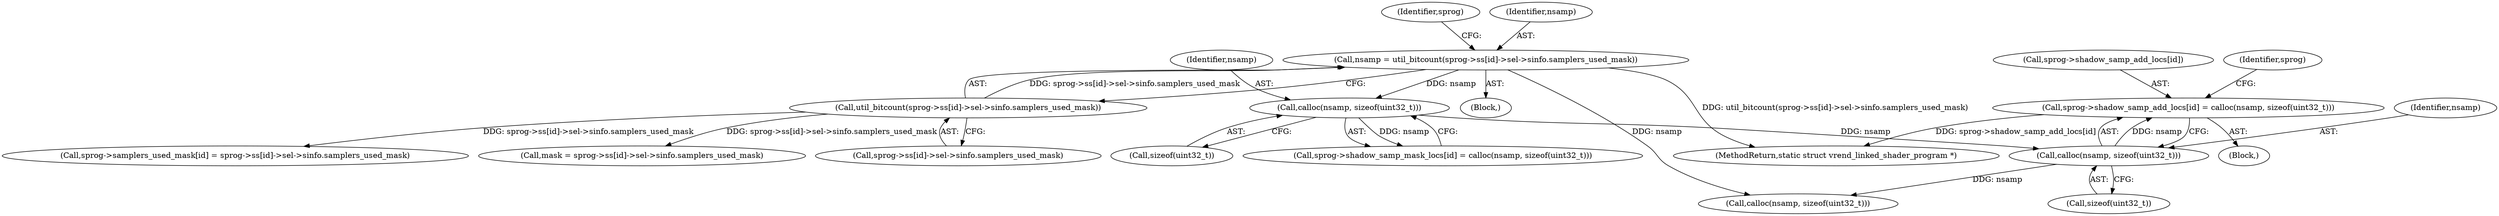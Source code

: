 digraph "0_virglrenderer_a2f12a1b0f95b13b6f8dc3d05d7b74b4386394e4@API" {
"1000626" [label="(Call,sprog->shadow_samp_add_locs[id] = calloc(nsamp, sizeof(uint32_t)))"];
"1000632" [label="(Call,calloc(nsamp, sizeof(uint32_t)))"];
"1000622" [label="(Call,calloc(nsamp, sizeof(uint32_t)))"];
"1000571" [label="(Call,nsamp = util_bitcount(sprog->ss[id]->sel->sinfo.samplers_used_mask))"];
"1000573" [label="(Call,util_bitcount(sprog->ss[id]->sel->sinfo.samplers_used_mask))"];
"1000622" [label="(Call,calloc(nsamp, sizeof(uint32_t)))"];
"1000616" [label="(Call,sprog->shadow_samp_mask_locs[id] = calloc(nsamp, sizeof(uint32_t)))"];
"1000589" [label="(Identifier,sprog)"];
"1000572" [label="(Identifier,nsamp)"];
"1000574" [label="(Call,sprog->ss[id]->sel->sinfo.samplers_used_mask)"];
"1000627" [label="(Call,sprog->shadow_samp_add_locs[id])"];
"1000555" [label="(Block,)"];
"1000634" [label="(Call,sizeof(uint32_t))"];
"1000657" [label="(Call,calloc(nsamp, sizeof(uint32_t)))"];
"1000633" [label="(Identifier,nsamp)"];
"1000784" [label="(Call,sprog->samplers_used_mask[id] = sprog->ss[id]->sel->sinfo.samplers_used_mask)"];
"1000624" [label="(Call,sizeof(uint32_t))"];
"1001107" [label="(MethodReturn,static struct vrend_linked_shader_program *)"];
"1000571" [label="(Call,nsamp = util_bitcount(sprog->ss[id]->sel->sinfo.samplers_used_mask))"];
"1000626" [label="(Call,sprog->shadow_samp_add_locs[id] = calloc(nsamp, sizeof(uint32_t)))"];
"1000557" [label="(Call,mask = sprog->ss[id]->sel->sinfo.samplers_used_mask)"];
"1000654" [label="(Identifier,sprog)"];
"1000632" [label="(Call,calloc(nsamp, sizeof(uint32_t)))"];
"1000623" [label="(Identifier,nsamp)"];
"1000615" [label="(Block,)"];
"1000573" [label="(Call,util_bitcount(sprog->ss[id]->sel->sinfo.samplers_used_mask))"];
"1000626" -> "1000615"  [label="AST: "];
"1000626" -> "1000632"  [label="CFG: "];
"1000627" -> "1000626"  [label="AST: "];
"1000632" -> "1000626"  [label="AST: "];
"1000654" -> "1000626"  [label="CFG: "];
"1000626" -> "1001107"  [label="DDG: sprog->shadow_samp_add_locs[id]"];
"1000632" -> "1000626"  [label="DDG: nsamp"];
"1000632" -> "1000634"  [label="CFG: "];
"1000633" -> "1000632"  [label="AST: "];
"1000634" -> "1000632"  [label="AST: "];
"1000622" -> "1000632"  [label="DDG: nsamp"];
"1000632" -> "1000657"  [label="DDG: nsamp"];
"1000622" -> "1000616"  [label="AST: "];
"1000622" -> "1000624"  [label="CFG: "];
"1000623" -> "1000622"  [label="AST: "];
"1000624" -> "1000622"  [label="AST: "];
"1000616" -> "1000622"  [label="CFG: "];
"1000622" -> "1000616"  [label="DDG: nsamp"];
"1000571" -> "1000622"  [label="DDG: nsamp"];
"1000571" -> "1000555"  [label="AST: "];
"1000571" -> "1000573"  [label="CFG: "];
"1000572" -> "1000571"  [label="AST: "];
"1000573" -> "1000571"  [label="AST: "];
"1000589" -> "1000571"  [label="CFG: "];
"1000571" -> "1001107"  [label="DDG: util_bitcount(sprog->ss[id]->sel->sinfo.samplers_used_mask)"];
"1000573" -> "1000571"  [label="DDG: sprog->ss[id]->sel->sinfo.samplers_used_mask"];
"1000571" -> "1000657"  [label="DDG: nsamp"];
"1000573" -> "1000574"  [label="CFG: "];
"1000574" -> "1000573"  [label="AST: "];
"1000573" -> "1000557"  [label="DDG: sprog->ss[id]->sel->sinfo.samplers_used_mask"];
"1000573" -> "1000784"  [label="DDG: sprog->ss[id]->sel->sinfo.samplers_used_mask"];
}
